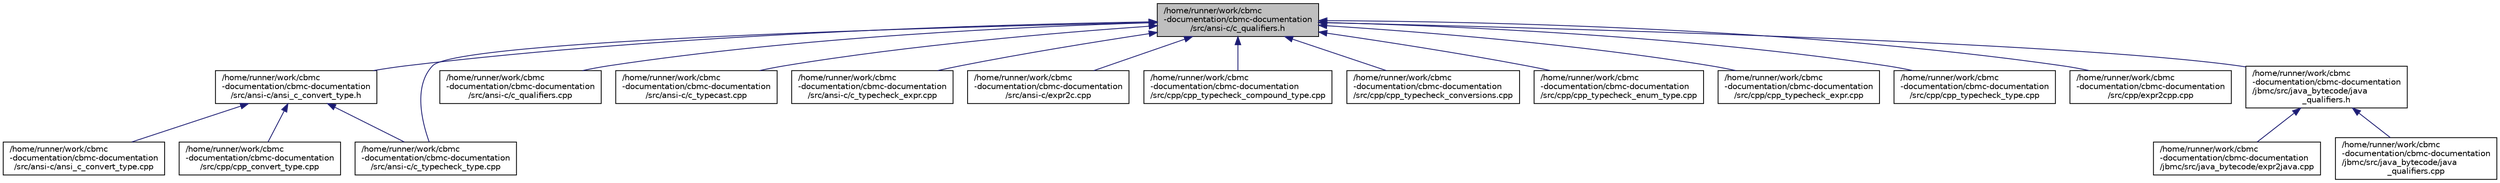 digraph "/home/runner/work/cbmc-documentation/cbmc-documentation/src/ansi-c/c_qualifiers.h"
{
 // LATEX_PDF_SIZE
  bgcolor="transparent";
  edge [fontname="Helvetica",fontsize="10",labelfontname="Helvetica",labelfontsize="10"];
  node [fontname="Helvetica",fontsize="10",shape=record];
  Node1 [label="/home/runner/work/cbmc\l-documentation/cbmc-documentation\l/src/ansi-c/c_qualifiers.h",height=0.2,width=0.4,color="black", fillcolor="grey75", style="filled", fontcolor="black",tooltip=" "];
  Node1 -> Node2 [dir="back",color="midnightblue",fontsize="10",style="solid",fontname="Helvetica"];
  Node2 [label="/home/runner/work/cbmc\l-documentation/cbmc-documentation\l/src/ansi-c/ansi_c_convert_type.h",height=0.2,width=0.4,color="black",URL="$ansi__c__convert__type_8h.html",tooltip=" "];
  Node2 -> Node3 [dir="back",color="midnightblue",fontsize="10",style="solid",fontname="Helvetica"];
  Node3 [label="/home/runner/work/cbmc\l-documentation/cbmc-documentation\l/src/ansi-c/ansi_c_convert_type.cpp",height=0.2,width=0.4,color="black",URL="$ansi__c__convert__type_8cpp.html",tooltip=" "];
  Node2 -> Node4 [dir="back",color="midnightblue",fontsize="10",style="solid",fontname="Helvetica"];
  Node4 [label="/home/runner/work/cbmc\l-documentation/cbmc-documentation\l/src/ansi-c/c_typecheck_type.cpp",height=0.2,width=0.4,color="black",URL="$c__typecheck__type_8cpp.html",tooltip=" "];
  Node2 -> Node5 [dir="back",color="midnightblue",fontsize="10",style="solid",fontname="Helvetica"];
  Node5 [label="/home/runner/work/cbmc\l-documentation/cbmc-documentation\l/src/cpp/cpp_convert_type.cpp",height=0.2,width=0.4,color="black",URL="$cpp__convert__type_8cpp.html",tooltip=" "];
  Node1 -> Node6 [dir="back",color="midnightblue",fontsize="10",style="solid",fontname="Helvetica"];
  Node6 [label="/home/runner/work/cbmc\l-documentation/cbmc-documentation\l/src/ansi-c/c_qualifiers.cpp",height=0.2,width=0.4,color="black",URL="$c__qualifiers_8cpp.html",tooltip=" "];
  Node1 -> Node7 [dir="back",color="midnightblue",fontsize="10",style="solid",fontname="Helvetica"];
  Node7 [label="/home/runner/work/cbmc\l-documentation/cbmc-documentation\l/src/ansi-c/c_typecast.cpp",height=0.2,width=0.4,color="black",URL="$c__typecast_8cpp.html",tooltip=" "];
  Node1 -> Node8 [dir="back",color="midnightblue",fontsize="10",style="solid",fontname="Helvetica"];
  Node8 [label="/home/runner/work/cbmc\l-documentation/cbmc-documentation\l/src/ansi-c/c_typecheck_expr.cpp",height=0.2,width=0.4,color="black",URL="$c__typecheck__expr_8cpp.html",tooltip=" "];
  Node1 -> Node4 [dir="back",color="midnightblue",fontsize="10",style="solid",fontname="Helvetica"];
  Node1 -> Node9 [dir="back",color="midnightblue",fontsize="10",style="solid",fontname="Helvetica"];
  Node9 [label="/home/runner/work/cbmc\l-documentation/cbmc-documentation\l/src/ansi-c/expr2c.cpp",height=0.2,width=0.4,color="black",URL="$expr2c_8cpp.html",tooltip=" "];
  Node1 -> Node10 [dir="back",color="midnightblue",fontsize="10",style="solid",fontname="Helvetica"];
  Node10 [label="/home/runner/work/cbmc\l-documentation/cbmc-documentation\l/src/cpp/cpp_typecheck_compound_type.cpp",height=0.2,width=0.4,color="black",URL="$cpp__typecheck__compound__type_8cpp.html",tooltip=" "];
  Node1 -> Node11 [dir="back",color="midnightblue",fontsize="10",style="solid",fontname="Helvetica"];
  Node11 [label="/home/runner/work/cbmc\l-documentation/cbmc-documentation\l/src/cpp/cpp_typecheck_conversions.cpp",height=0.2,width=0.4,color="black",URL="$cpp__typecheck__conversions_8cpp.html",tooltip=" "];
  Node1 -> Node12 [dir="back",color="midnightblue",fontsize="10",style="solid",fontname="Helvetica"];
  Node12 [label="/home/runner/work/cbmc\l-documentation/cbmc-documentation\l/src/cpp/cpp_typecheck_enum_type.cpp",height=0.2,width=0.4,color="black",URL="$cpp__typecheck__enum__type_8cpp.html",tooltip=" "];
  Node1 -> Node13 [dir="back",color="midnightblue",fontsize="10",style="solid",fontname="Helvetica"];
  Node13 [label="/home/runner/work/cbmc\l-documentation/cbmc-documentation\l/src/cpp/cpp_typecheck_expr.cpp",height=0.2,width=0.4,color="black",URL="$cpp__typecheck__expr_8cpp.html",tooltip=" "];
  Node1 -> Node14 [dir="back",color="midnightblue",fontsize="10",style="solid",fontname="Helvetica"];
  Node14 [label="/home/runner/work/cbmc\l-documentation/cbmc-documentation\l/src/cpp/cpp_typecheck_type.cpp",height=0.2,width=0.4,color="black",URL="$cpp__typecheck__type_8cpp.html",tooltip=" "];
  Node1 -> Node15 [dir="back",color="midnightblue",fontsize="10",style="solid",fontname="Helvetica"];
  Node15 [label="/home/runner/work/cbmc\l-documentation/cbmc-documentation\l/src/cpp/expr2cpp.cpp",height=0.2,width=0.4,color="black",URL="$expr2cpp_8cpp.html",tooltip=" "];
  Node1 -> Node16 [dir="back",color="midnightblue",fontsize="10",style="solid",fontname="Helvetica"];
  Node16 [label="/home/runner/work/cbmc\l-documentation/cbmc-documentation\l/jbmc/src/java_bytecode/java\l_qualifiers.h",height=0.2,width=0.4,color="black",URL="$java__qualifiers_8h.html",tooltip=" "];
  Node16 -> Node17 [dir="back",color="midnightblue",fontsize="10",style="solid",fontname="Helvetica"];
  Node17 [label="/home/runner/work/cbmc\l-documentation/cbmc-documentation\l/jbmc/src/java_bytecode/expr2java.cpp",height=0.2,width=0.4,color="black",URL="$expr2java_8cpp.html",tooltip=" "];
  Node16 -> Node18 [dir="back",color="midnightblue",fontsize="10",style="solid",fontname="Helvetica"];
  Node18 [label="/home/runner/work/cbmc\l-documentation/cbmc-documentation\l/jbmc/src/java_bytecode/java\l_qualifiers.cpp",height=0.2,width=0.4,color="black",URL="$java__qualifiers_8cpp.html",tooltip=" "];
}
